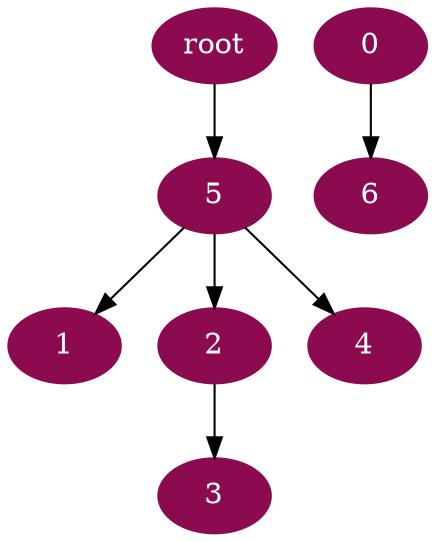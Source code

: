 digraph G {
node [color=deeppink4, style=filled, fontcolor=white];
5 -> 1;
5 -> 2;
2 -> 3;
5 -> 4;
"root" -> 5;
0 -> 6;
}
